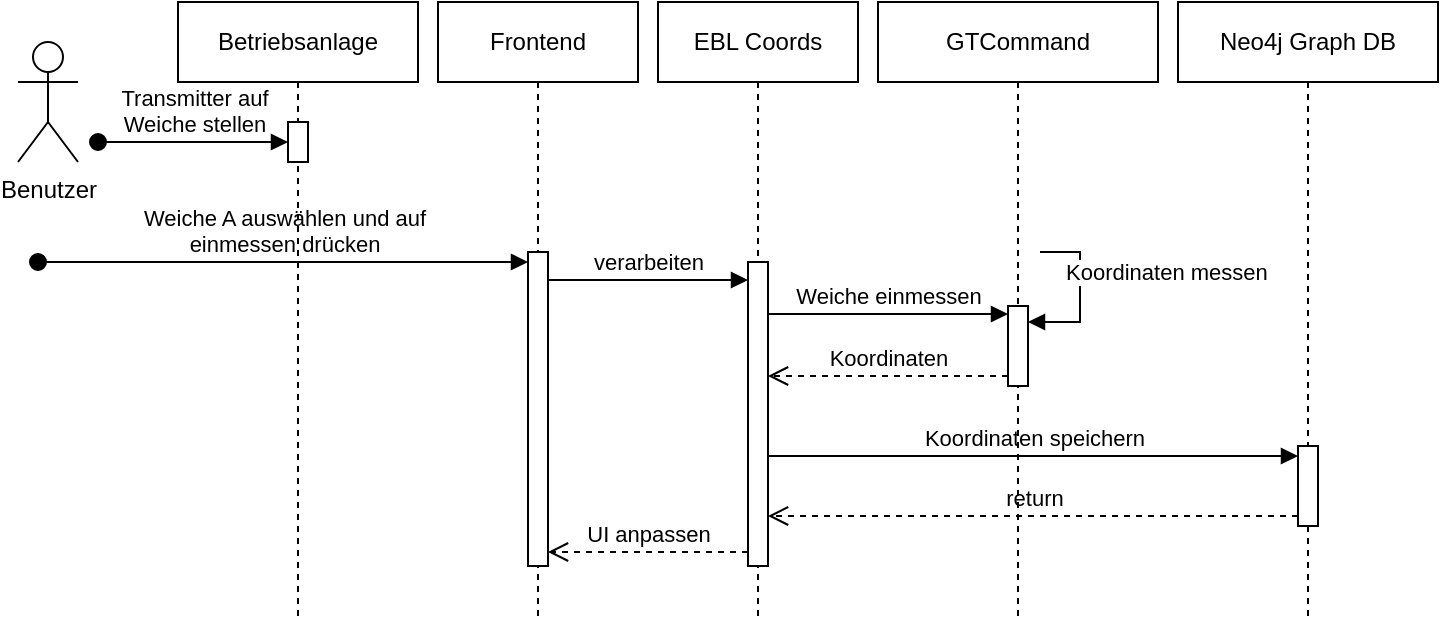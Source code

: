 <mxfile version="24.0.0" type="github">
  <diagram name="Page-1" id="AWUMhM5HRCGWLdfMc1d9">
    <mxGraphModel dx="2058" dy="1103" grid="1" gridSize="10" guides="1" tooltips="1" connect="1" arrows="1" fold="1" page="1" pageScale="1" pageWidth="850" pageHeight="1100" math="0" shadow="0">
      <root>
        <mxCell id="0" />
        <mxCell id="1" parent="0" />
        <mxCell id="idhhOFDxXZSViwt3V-x8-20" value="Neo4j Graph DB" style="shape=umlLifeline;perimeter=lifelinePerimeter;whiteSpace=wrap;html=1;container=1;dropTarget=0;collapsible=0;recursiveResize=0;outlineConnect=0;portConstraint=eastwest;newEdgeStyle={&quot;curved&quot;:0,&quot;rounded&quot;:0};" parent="1" vertex="1">
          <mxGeometry x="590" y="10" width="130" height="310" as="geometry" />
        </mxCell>
        <mxCell id="idhhOFDxXZSViwt3V-x8-21" value="" style="html=1;points=[[0,0,0,0,5],[0,1,0,0,-5],[1,0,0,0,5],[1,1,0,0,-5]];perimeter=orthogonalPerimeter;outlineConnect=0;targetShapes=umlLifeline;portConstraint=eastwest;newEdgeStyle={&quot;curved&quot;:0,&quot;rounded&quot;:0};" parent="idhhOFDxXZSViwt3V-x8-20" vertex="1">
          <mxGeometry x="60" y="222" width="10" height="40" as="geometry" />
        </mxCell>
        <mxCell id="idhhOFDxXZSViwt3V-x8-22" value="Koordinaten speichern" style="html=1;verticalAlign=bottom;endArrow=block;curved=0;rounded=0;" parent="idhhOFDxXZSViwt3V-x8-20" target="idhhOFDxXZSViwt3V-x8-21" edge="1">
          <mxGeometry width="80" relative="1" as="geometry">
            <mxPoint x="-205" y="227" as="sourcePoint" />
            <mxPoint x="-90" y="227" as="targetPoint" />
            <Array as="points">
              <mxPoint x="-150" y="227" />
            </Array>
          </mxGeometry>
        </mxCell>
        <mxCell id="idhhOFDxXZSViwt3V-x8-23" value="return" style="html=1;verticalAlign=bottom;endArrow=open;dashed=1;endSize=8;curved=0;rounded=0;" parent="idhhOFDxXZSViwt3V-x8-20" source="idhhOFDxXZSViwt3V-x8-21" edge="1">
          <mxGeometry relative="1" as="geometry">
            <mxPoint x="-90" y="257" as="sourcePoint" />
            <mxPoint x="-205" y="257" as="targetPoint" />
          </mxGeometry>
        </mxCell>
        <mxCell id="idhhOFDxXZSViwt3V-x8-24" value="EBL Coords" style="shape=umlLifeline;perimeter=lifelinePerimeter;whiteSpace=wrap;html=1;container=1;dropTarget=0;collapsible=0;recursiveResize=0;outlineConnect=0;portConstraint=eastwest;newEdgeStyle={&quot;curved&quot;:0,&quot;rounded&quot;:0};" parent="1" vertex="1">
          <mxGeometry x="330" y="10" width="100" height="310" as="geometry" />
        </mxCell>
        <mxCell id="idhhOFDxXZSViwt3V-x8-25" value="" style="html=1;points=[[0,0,0,0,5],[0,1,0,0,-5],[1,0,0,0,5],[1,1,0,0,-5]];perimeter=orthogonalPerimeter;outlineConnect=0;targetShapes=umlLifeline;portConstraint=eastwest;newEdgeStyle={&quot;curved&quot;:0,&quot;rounded&quot;:0};" parent="idhhOFDxXZSViwt3V-x8-24" vertex="1">
          <mxGeometry x="45" y="130" width="10" height="152" as="geometry" />
        </mxCell>
        <mxCell id="idhhOFDxXZSViwt3V-x8-26" value="Benutzer" style="shape=umlActor;verticalLabelPosition=bottom;verticalAlign=top;html=1;outlineConnect=0;" parent="1" vertex="1">
          <mxGeometry x="10" y="30" width="30" height="60" as="geometry" />
        </mxCell>
        <mxCell id="idhhOFDxXZSViwt3V-x8-27" value="Weiche A auswählen und auf &lt;br&gt;einmessen drücken" style="html=1;verticalAlign=bottom;startArrow=oval;startFill=1;endArrow=block;startSize=8;curved=0;rounded=0;" parent="1" target="idhhOFDxXZSViwt3V-x8-29" edge="1">
          <mxGeometry width="60" relative="1" as="geometry">
            <mxPoint x="20" y="140" as="sourcePoint" />
            <mxPoint x="220" y="142" as="targetPoint" />
          </mxGeometry>
        </mxCell>
        <mxCell id="idhhOFDxXZSViwt3V-x8-28" value="Frontend" style="shape=umlLifeline;perimeter=lifelinePerimeter;whiteSpace=wrap;html=1;container=1;dropTarget=0;collapsible=0;recursiveResize=0;outlineConnect=0;portConstraint=eastwest;newEdgeStyle={&quot;curved&quot;:0,&quot;rounded&quot;:0};" parent="1" vertex="1">
          <mxGeometry x="220" y="10" width="100" height="310" as="geometry" />
        </mxCell>
        <mxCell id="idhhOFDxXZSViwt3V-x8-29" value="" style="html=1;points=[[0,0,0,0,5],[0,1,0,0,-5],[1,0,0,0,5],[1,1,0,0,-5]];perimeter=orthogonalPerimeter;outlineConnect=0;targetShapes=umlLifeline;portConstraint=eastwest;newEdgeStyle={&quot;curved&quot;:0,&quot;rounded&quot;:0};" parent="idhhOFDxXZSViwt3V-x8-28" vertex="1">
          <mxGeometry x="45" y="125" width="10" height="157" as="geometry" />
        </mxCell>
        <mxCell id="idhhOFDxXZSViwt3V-x8-30" value="verarbeiten" style="html=1;verticalAlign=bottom;endArrow=block;curved=0;rounded=0;" parent="1" edge="1">
          <mxGeometry width="80" relative="1" as="geometry">
            <mxPoint x="275" y="149" as="sourcePoint" />
            <mxPoint x="375" y="149" as="targetPoint" />
            <Array as="points">
              <mxPoint x="330" y="149" />
            </Array>
          </mxGeometry>
        </mxCell>
        <mxCell id="idhhOFDxXZSViwt3V-x8-31" value="UI anpassen" style="html=1;verticalAlign=bottom;endArrow=open;dashed=1;endSize=8;curved=0;rounded=0;" parent="1" edge="1">
          <mxGeometry relative="1" as="geometry">
            <mxPoint x="375" y="285" as="sourcePoint" />
            <mxPoint x="275" y="285" as="targetPoint" />
          </mxGeometry>
        </mxCell>
        <mxCell id="idhhOFDxXZSViwt3V-x8-32" value="Betriebsanlage" style="shape=umlLifeline;perimeter=lifelinePerimeter;whiteSpace=wrap;html=1;container=1;dropTarget=0;collapsible=0;recursiveResize=0;outlineConnect=0;portConstraint=eastwest;newEdgeStyle={&quot;curved&quot;:0,&quot;rounded&quot;:0};" parent="1" vertex="1">
          <mxGeometry x="90" y="10" width="120" height="310" as="geometry" />
        </mxCell>
        <mxCell id="idhhOFDxXZSViwt3V-x8-33" value="" style="html=1;points=[[0,0,0,0,5],[0,1,0,0,-5],[1,0,0,0,5],[1,1,0,0,-5]];perimeter=orthogonalPerimeter;outlineConnect=0;targetShapes=umlLifeline;portConstraint=eastwest;newEdgeStyle={&quot;curved&quot;:0,&quot;rounded&quot;:0};" parent="idhhOFDxXZSViwt3V-x8-32" vertex="1">
          <mxGeometry x="55" y="60" width="10" height="20" as="geometry" />
        </mxCell>
        <mxCell id="idhhOFDxXZSViwt3V-x8-34" value="GTCommand" style="shape=umlLifeline;perimeter=lifelinePerimeter;whiteSpace=wrap;html=1;container=1;dropTarget=0;collapsible=0;recursiveResize=0;outlineConnect=0;portConstraint=eastwest;newEdgeStyle={&quot;curved&quot;:0,&quot;rounded&quot;:0};" parent="1" vertex="1">
          <mxGeometry x="440" y="10" width="140" height="310" as="geometry" />
        </mxCell>
        <mxCell id="idhhOFDxXZSViwt3V-x8-35" value="" style="html=1;points=[[0,0,0,0,5],[0,1,0,0,-5],[1,0,0,0,5],[1,1,0,0,-5]];perimeter=orthogonalPerimeter;outlineConnect=0;targetShapes=umlLifeline;portConstraint=eastwest;newEdgeStyle={&quot;curved&quot;:0,&quot;rounded&quot;:0};" parent="idhhOFDxXZSViwt3V-x8-34" vertex="1">
          <mxGeometry x="65" y="152" width="10" height="40" as="geometry" />
        </mxCell>
        <mxCell id="idhhOFDxXZSViwt3V-x8-36" value="Weiche einmessen" style="html=1;verticalAlign=bottom;endArrow=block;curved=0;rounded=0;" parent="1" edge="1">
          <mxGeometry width="80" relative="1" as="geometry">
            <mxPoint x="385" y="166" as="sourcePoint" />
            <mxPoint x="505" y="166" as="targetPoint" />
          </mxGeometry>
        </mxCell>
        <mxCell id="idhhOFDxXZSViwt3V-x8-37" value="Koordinaten" style="html=1;verticalAlign=bottom;endArrow=open;dashed=1;endSize=8;curved=0;rounded=0;" parent="1" edge="1">
          <mxGeometry relative="1" as="geometry">
            <mxPoint x="505" y="197" as="sourcePoint" />
            <mxPoint x="385" y="197" as="targetPoint" />
          </mxGeometry>
        </mxCell>
        <mxCell id="idhhOFDxXZSViwt3V-x8-38" value="Transmitter auf &lt;br&gt;Weiche stellen" style="html=1;verticalAlign=bottom;startArrow=oval;startFill=1;endArrow=block;startSize=8;curved=0;rounded=0;" parent="1" target="idhhOFDxXZSViwt3V-x8-33" edge="1">
          <mxGeometry width="60" relative="1" as="geometry">
            <mxPoint x="50" y="80" as="sourcePoint" />
            <mxPoint x="110" y="80" as="targetPoint" />
          </mxGeometry>
        </mxCell>
        <mxCell id="2yw-ke6gUWQHnN1geu89-1" value="Koordinaten messen" style="html=1;align=left;spacingLeft=2;endArrow=block;rounded=0;edgeStyle=orthogonalEdgeStyle;curved=0;rounded=0;" edge="1" parent="1" target="idhhOFDxXZSViwt3V-x8-35">
          <mxGeometry x="-0.778" y="-10" relative="1" as="geometry">
            <mxPoint x="521" y="135" as="sourcePoint" />
            <Array as="points">
              <mxPoint x="541" y="135" />
              <mxPoint x="541" y="170" />
            </Array>
            <mxPoint as="offset" />
            <mxPoint x="516" y="170" as="targetPoint" />
          </mxGeometry>
        </mxCell>
      </root>
    </mxGraphModel>
  </diagram>
</mxfile>

